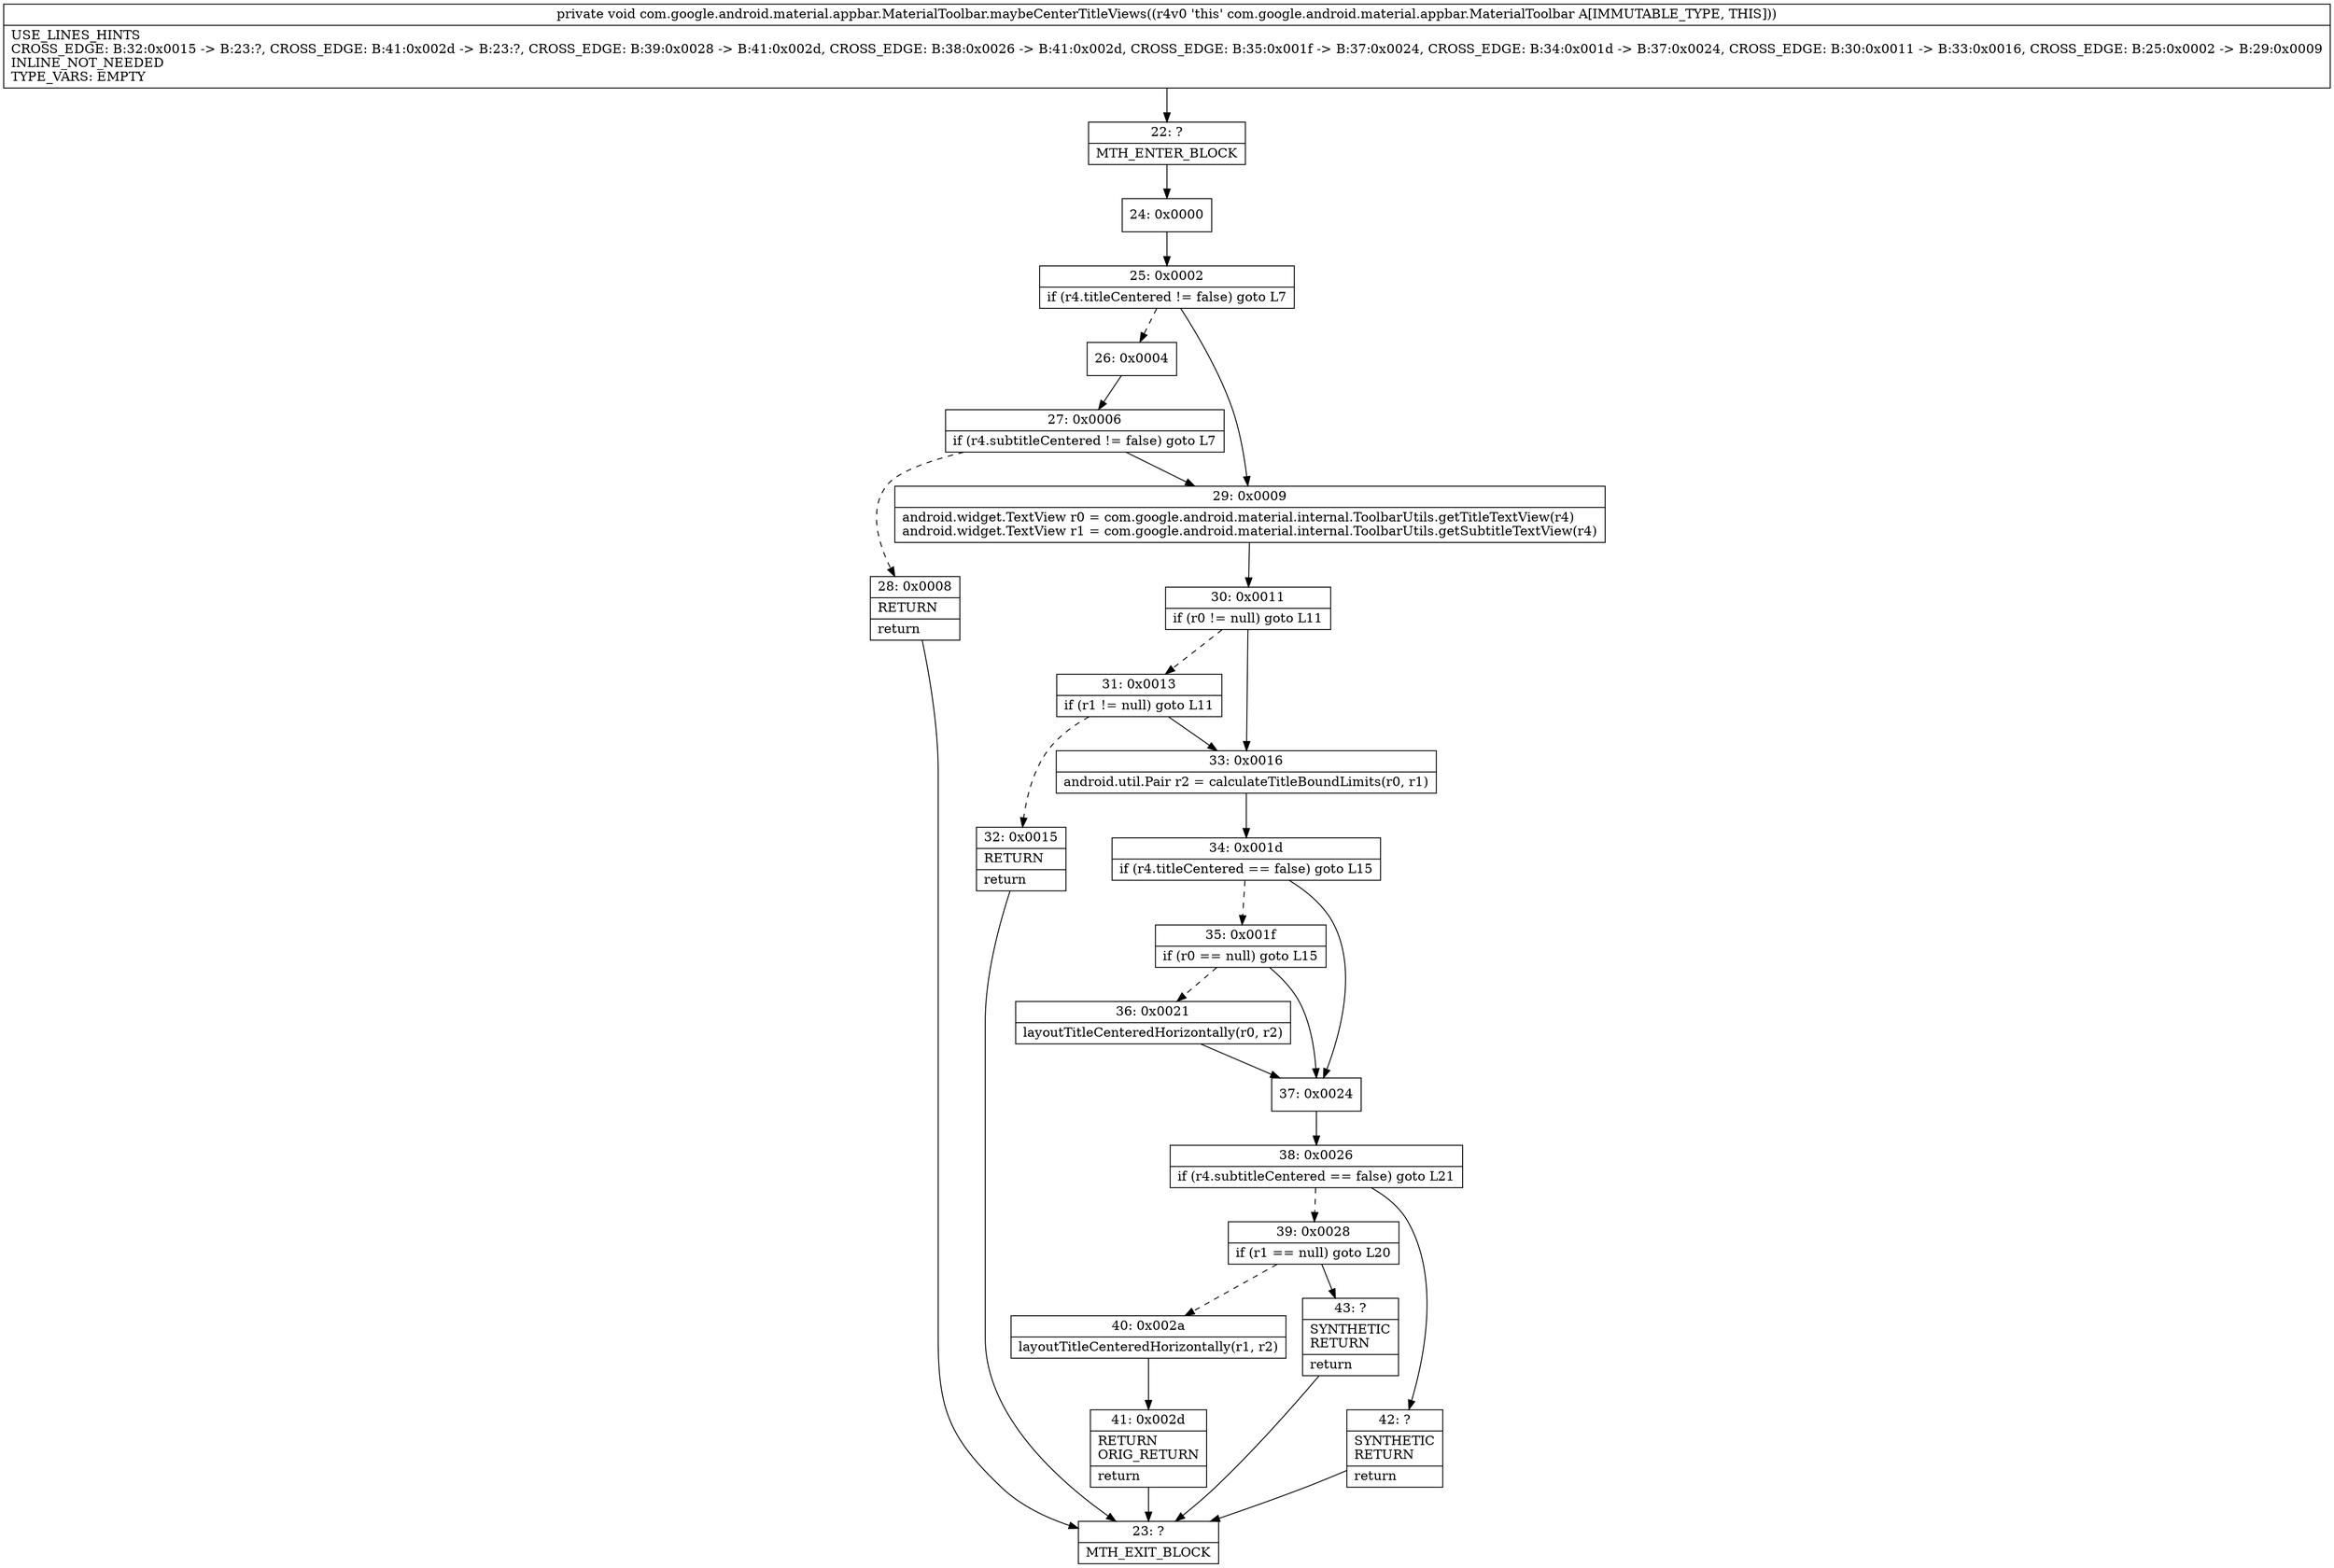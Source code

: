 digraph "CFG forcom.google.android.material.appbar.MaterialToolbar.maybeCenterTitleViews()V" {
Node_22 [shape=record,label="{22\:\ ?|MTH_ENTER_BLOCK\l}"];
Node_24 [shape=record,label="{24\:\ 0x0000}"];
Node_25 [shape=record,label="{25\:\ 0x0002|if (r4.titleCentered != false) goto L7\l}"];
Node_26 [shape=record,label="{26\:\ 0x0004}"];
Node_27 [shape=record,label="{27\:\ 0x0006|if (r4.subtitleCentered != false) goto L7\l}"];
Node_28 [shape=record,label="{28\:\ 0x0008|RETURN\l|return\l}"];
Node_23 [shape=record,label="{23\:\ ?|MTH_EXIT_BLOCK\l}"];
Node_29 [shape=record,label="{29\:\ 0x0009|android.widget.TextView r0 = com.google.android.material.internal.ToolbarUtils.getTitleTextView(r4)\landroid.widget.TextView r1 = com.google.android.material.internal.ToolbarUtils.getSubtitleTextView(r4)\l}"];
Node_30 [shape=record,label="{30\:\ 0x0011|if (r0 != null) goto L11\l}"];
Node_31 [shape=record,label="{31\:\ 0x0013|if (r1 != null) goto L11\l}"];
Node_32 [shape=record,label="{32\:\ 0x0015|RETURN\l|return\l}"];
Node_33 [shape=record,label="{33\:\ 0x0016|android.util.Pair r2 = calculateTitleBoundLimits(r0, r1)\l}"];
Node_34 [shape=record,label="{34\:\ 0x001d|if (r4.titleCentered == false) goto L15\l}"];
Node_35 [shape=record,label="{35\:\ 0x001f|if (r0 == null) goto L15\l}"];
Node_36 [shape=record,label="{36\:\ 0x0021|layoutTitleCenteredHorizontally(r0, r2)\l}"];
Node_37 [shape=record,label="{37\:\ 0x0024}"];
Node_38 [shape=record,label="{38\:\ 0x0026|if (r4.subtitleCentered == false) goto L21\l}"];
Node_39 [shape=record,label="{39\:\ 0x0028|if (r1 == null) goto L20\l}"];
Node_40 [shape=record,label="{40\:\ 0x002a|layoutTitleCenteredHorizontally(r1, r2)\l}"];
Node_41 [shape=record,label="{41\:\ 0x002d|RETURN\lORIG_RETURN\l|return\l}"];
Node_43 [shape=record,label="{43\:\ ?|SYNTHETIC\lRETURN\l|return\l}"];
Node_42 [shape=record,label="{42\:\ ?|SYNTHETIC\lRETURN\l|return\l}"];
MethodNode[shape=record,label="{private void com.google.android.material.appbar.MaterialToolbar.maybeCenterTitleViews((r4v0 'this' com.google.android.material.appbar.MaterialToolbar A[IMMUTABLE_TYPE, THIS]))  | USE_LINES_HINTS\lCROSS_EDGE: B:32:0x0015 \-\> B:23:?, CROSS_EDGE: B:41:0x002d \-\> B:23:?, CROSS_EDGE: B:39:0x0028 \-\> B:41:0x002d, CROSS_EDGE: B:38:0x0026 \-\> B:41:0x002d, CROSS_EDGE: B:35:0x001f \-\> B:37:0x0024, CROSS_EDGE: B:34:0x001d \-\> B:37:0x0024, CROSS_EDGE: B:30:0x0011 \-\> B:33:0x0016, CROSS_EDGE: B:25:0x0002 \-\> B:29:0x0009\lINLINE_NOT_NEEDED\lTYPE_VARS: EMPTY\l}"];
MethodNode -> Node_22;Node_22 -> Node_24;
Node_24 -> Node_25;
Node_25 -> Node_26[style=dashed];
Node_25 -> Node_29;
Node_26 -> Node_27;
Node_27 -> Node_28[style=dashed];
Node_27 -> Node_29;
Node_28 -> Node_23;
Node_29 -> Node_30;
Node_30 -> Node_31[style=dashed];
Node_30 -> Node_33;
Node_31 -> Node_32[style=dashed];
Node_31 -> Node_33;
Node_32 -> Node_23;
Node_33 -> Node_34;
Node_34 -> Node_35[style=dashed];
Node_34 -> Node_37;
Node_35 -> Node_36[style=dashed];
Node_35 -> Node_37;
Node_36 -> Node_37;
Node_37 -> Node_38;
Node_38 -> Node_39[style=dashed];
Node_38 -> Node_42;
Node_39 -> Node_40[style=dashed];
Node_39 -> Node_43;
Node_40 -> Node_41;
Node_41 -> Node_23;
Node_43 -> Node_23;
Node_42 -> Node_23;
}

